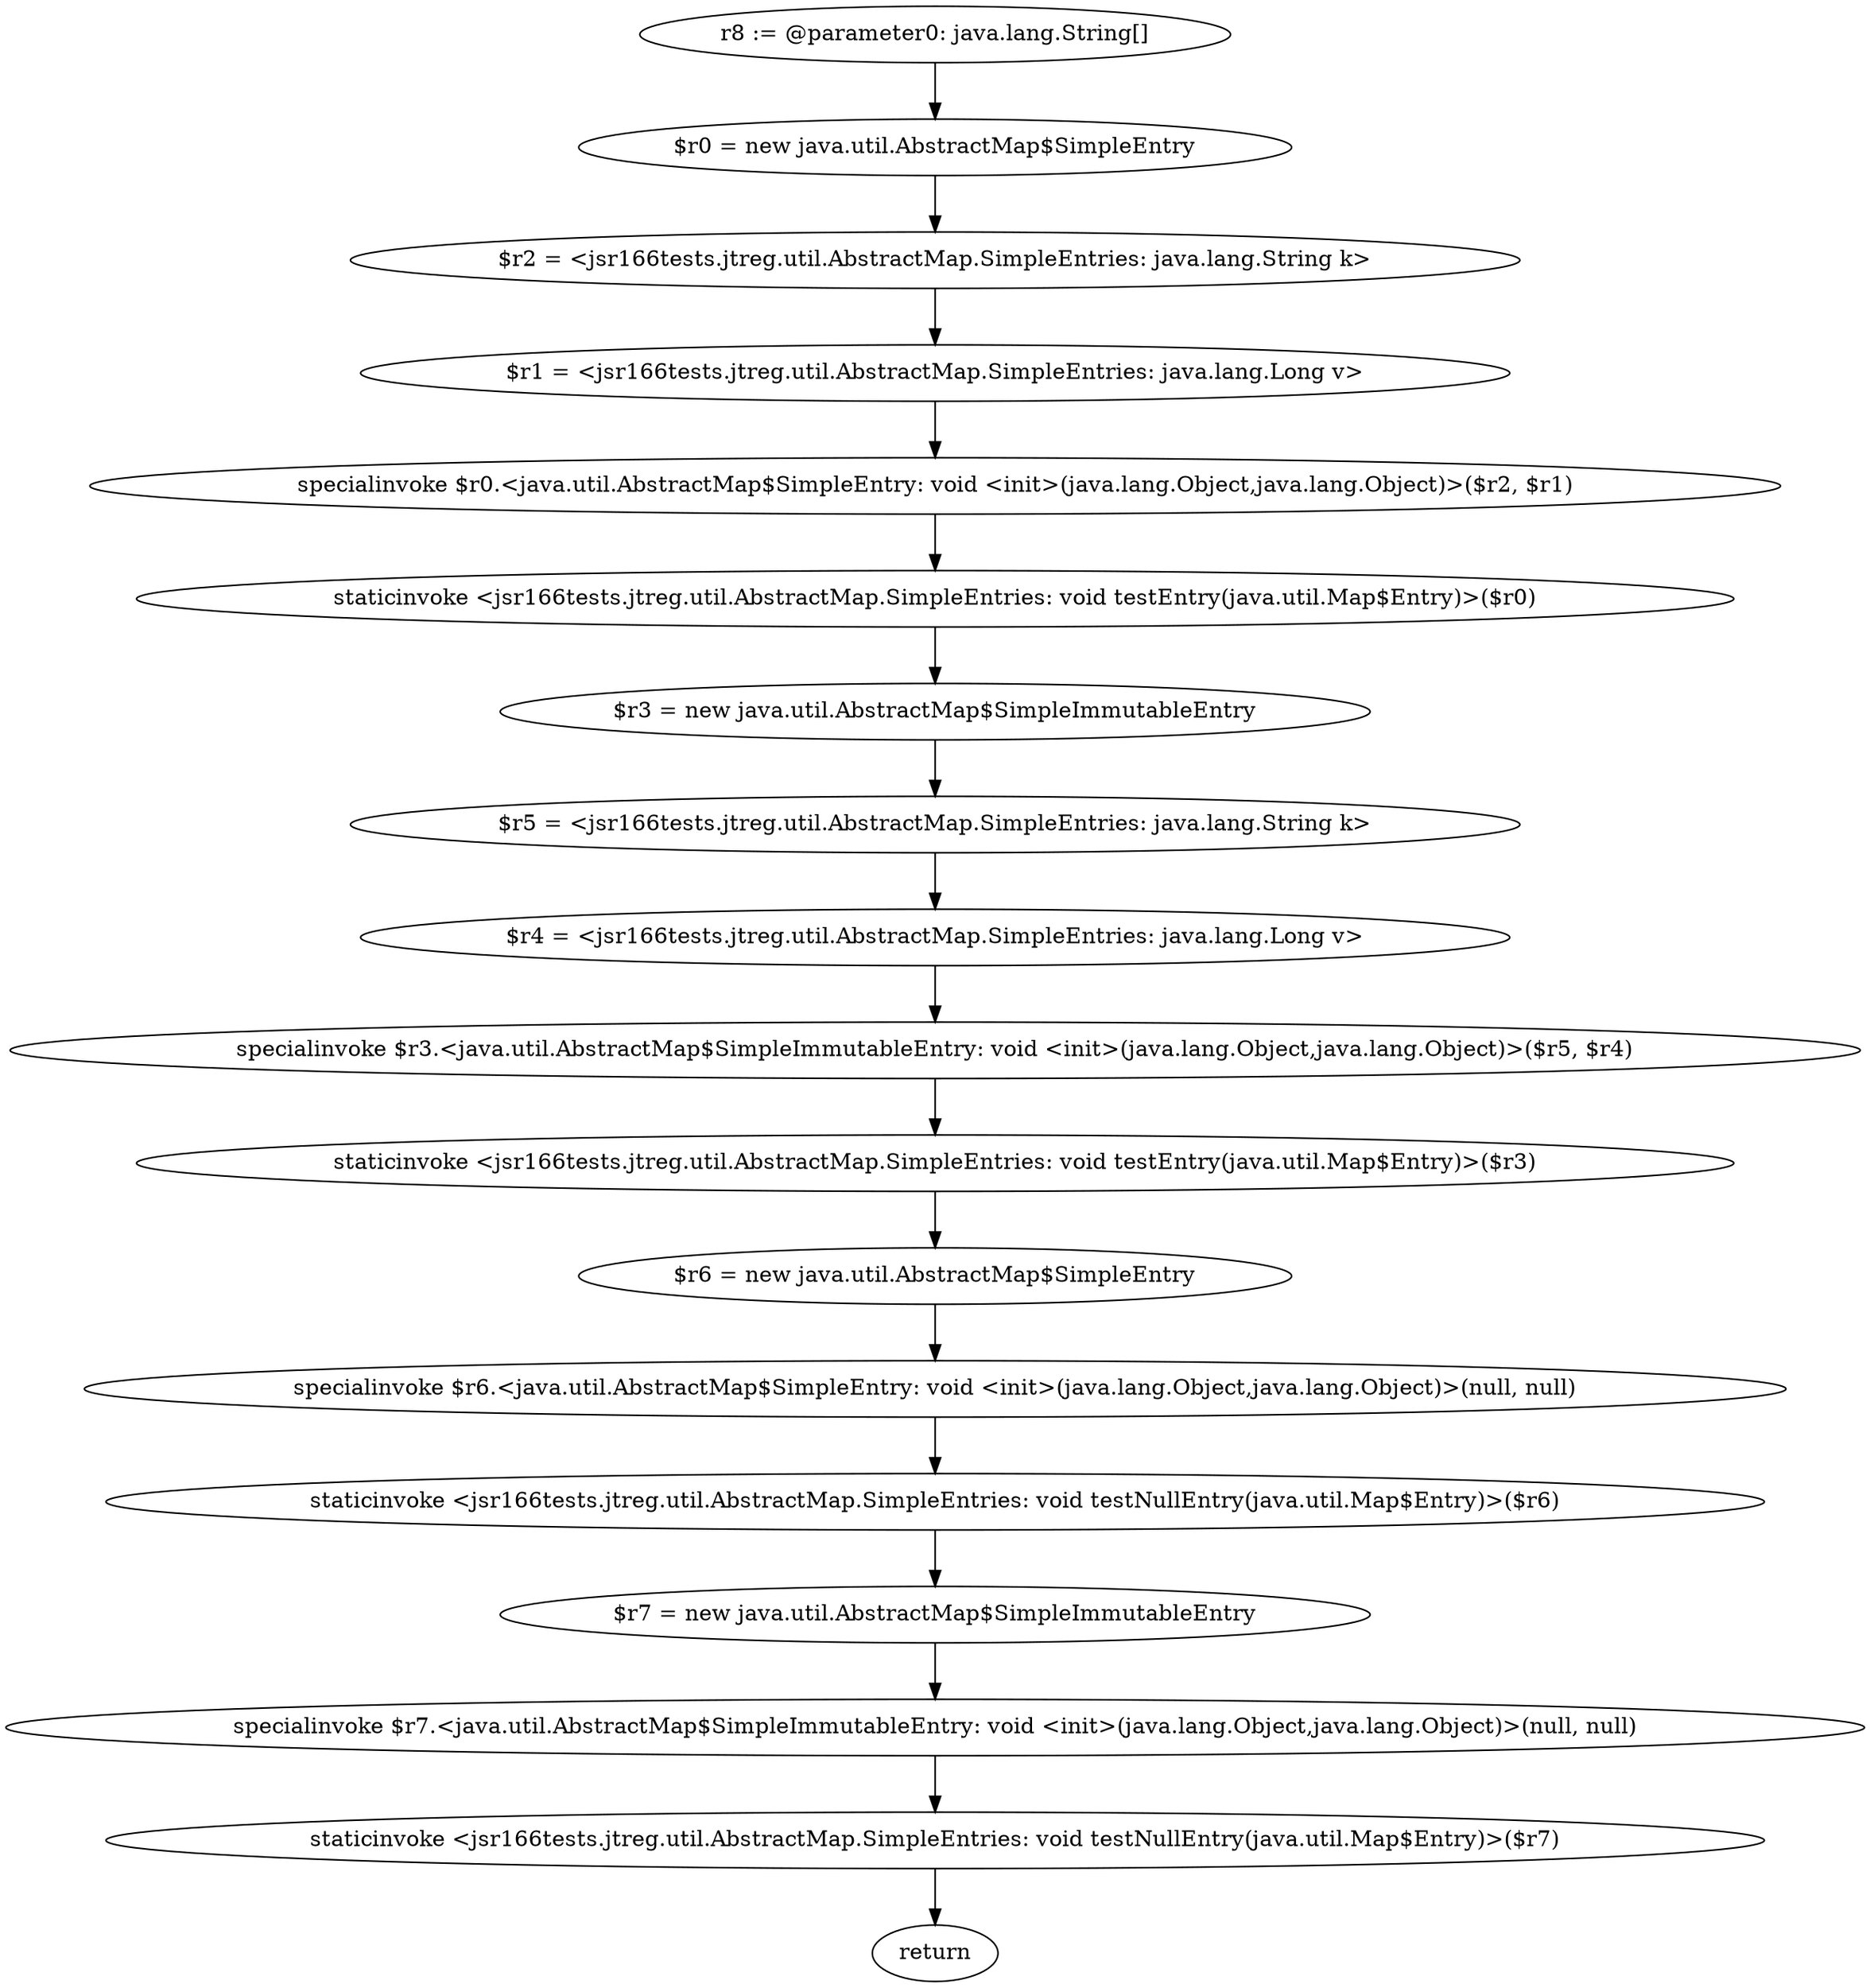 digraph "unitGraph" {
    "r8 := @parameter0: java.lang.String[]"
    "$r0 = new java.util.AbstractMap$SimpleEntry"
    "$r2 = <jsr166tests.jtreg.util.AbstractMap.SimpleEntries: java.lang.String k>"
    "$r1 = <jsr166tests.jtreg.util.AbstractMap.SimpleEntries: java.lang.Long v>"
    "specialinvoke $r0.<java.util.AbstractMap$SimpleEntry: void <init>(java.lang.Object,java.lang.Object)>($r2, $r1)"
    "staticinvoke <jsr166tests.jtreg.util.AbstractMap.SimpleEntries: void testEntry(java.util.Map$Entry)>($r0)"
    "$r3 = new java.util.AbstractMap$SimpleImmutableEntry"
    "$r5 = <jsr166tests.jtreg.util.AbstractMap.SimpleEntries: java.lang.String k>"
    "$r4 = <jsr166tests.jtreg.util.AbstractMap.SimpleEntries: java.lang.Long v>"
    "specialinvoke $r3.<java.util.AbstractMap$SimpleImmutableEntry: void <init>(java.lang.Object,java.lang.Object)>($r5, $r4)"
    "staticinvoke <jsr166tests.jtreg.util.AbstractMap.SimpleEntries: void testEntry(java.util.Map$Entry)>($r3)"
    "$r6 = new java.util.AbstractMap$SimpleEntry"
    "specialinvoke $r6.<java.util.AbstractMap$SimpleEntry: void <init>(java.lang.Object,java.lang.Object)>(null, null)"
    "staticinvoke <jsr166tests.jtreg.util.AbstractMap.SimpleEntries: void testNullEntry(java.util.Map$Entry)>($r6)"
    "$r7 = new java.util.AbstractMap$SimpleImmutableEntry"
    "specialinvoke $r7.<java.util.AbstractMap$SimpleImmutableEntry: void <init>(java.lang.Object,java.lang.Object)>(null, null)"
    "staticinvoke <jsr166tests.jtreg.util.AbstractMap.SimpleEntries: void testNullEntry(java.util.Map$Entry)>($r7)"
    "return"
    "r8 := @parameter0: java.lang.String[]"->"$r0 = new java.util.AbstractMap$SimpleEntry";
    "$r0 = new java.util.AbstractMap$SimpleEntry"->"$r2 = <jsr166tests.jtreg.util.AbstractMap.SimpleEntries: java.lang.String k>";
    "$r2 = <jsr166tests.jtreg.util.AbstractMap.SimpleEntries: java.lang.String k>"->"$r1 = <jsr166tests.jtreg.util.AbstractMap.SimpleEntries: java.lang.Long v>";
    "$r1 = <jsr166tests.jtreg.util.AbstractMap.SimpleEntries: java.lang.Long v>"->"specialinvoke $r0.<java.util.AbstractMap$SimpleEntry: void <init>(java.lang.Object,java.lang.Object)>($r2, $r1)";
    "specialinvoke $r0.<java.util.AbstractMap$SimpleEntry: void <init>(java.lang.Object,java.lang.Object)>($r2, $r1)"->"staticinvoke <jsr166tests.jtreg.util.AbstractMap.SimpleEntries: void testEntry(java.util.Map$Entry)>($r0)";
    "staticinvoke <jsr166tests.jtreg.util.AbstractMap.SimpleEntries: void testEntry(java.util.Map$Entry)>($r0)"->"$r3 = new java.util.AbstractMap$SimpleImmutableEntry";
    "$r3 = new java.util.AbstractMap$SimpleImmutableEntry"->"$r5 = <jsr166tests.jtreg.util.AbstractMap.SimpleEntries: java.lang.String k>";
    "$r5 = <jsr166tests.jtreg.util.AbstractMap.SimpleEntries: java.lang.String k>"->"$r4 = <jsr166tests.jtreg.util.AbstractMap.SimpleEntries: java.lang.Long v>";
    "$r4 = <jsr166tests.jtreg.util.AbstractMap.SimpleEntries: java.lang.Long v>"->"specialinvoke $r3.<java.util.AbstractMap$SimpleImmutableEntry: void <init>(java.lang.Object,java.lang.Object)>($r5, $r4)";
    "specialinvoke $r3.<java.util.AbstractMap$SimpleImmutableEntry: void <init>(java.lang.Object,java.lang.Object)>($r5, $r4)"->"staticinvoke <jsr166tests.jtreg.util.AbstractMap.SimpleEntries: void testEntry(java.util.Map$Entry)>($r3)";
    "staticinvoke <jsr166tests.jtreg.util.AbstractMap.SimpleEntries: void testEntry(java.util.Map$Entry)>($r3)"->"$r6 = new java.util.AbstractMap$SimpleEntry";
    "$r6 = new java.util.AbstractMap$SimpleEntry"->"specialinvoke $r6.<java.util.AbstractMap$SimpleEntry: void <init>(java.lang.Object,java.lang.Object)>(null, null)";
    "specialinvoke $r6.<java.util.AbstractMap$SimpleEntry: void <init>(java.lang.Object,java.lang.Object)>(null, null)"->"staticinvoke <jsr166tests.jtreg.util.AbstractMap.SimpleEntries: void testNullEntry(java.util.Map$Entry)>($r6)";
    "staticinvoke <jsr166tests.jtreg.util.AbstractMap.SimpleEntries: void testNullEntry(java.util.Map$Entry)>($r6)"->"$r7 = new java.util.AbstractMap$SimpleImmutableEntry";
    "$r7 = new java.util.AbstractMap$SimpleImmutableEntry"->"specialinvoke $r7.<java.util.AbstractMap$SimpleImmutableEntry: void <init>(java.lang.Object,java.lang.Object)>(null, null)";
    "specialinvoke $r7.<java.util.AbstractMap$SimpleImmutableEntry: void <init>(java.lang.Object,java.lang.Object)>(null, null)"->"staticinvoke <jsr166tests.jtreg.util.AbstractMap.SimpleEntries: void testNullEntry(java.util.Map$Entry)>($r7)";
    "staticinvoke <jsr166tests.jtreg.util.AbstractMap.SimpleEntries: void testNullEntry(java.util.Map$Entry)>($r7)"->"return";
}
